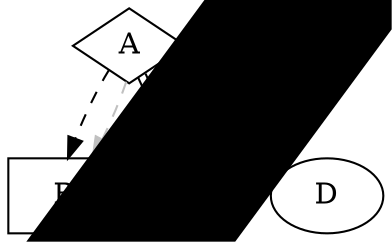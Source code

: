 digraph test1 {

  A [shape=diamond]
  B [shape=box]
  C [shape=circle]

  A -> B [style=dashed, color=greond]
  B [shape=box]
  C [shape=circle]

  A -> B [style=dashed, color=grey]
  A -> C [color="black:invis:black"]
  A -> D [penwidth=65531, arrowhead=none]

}
